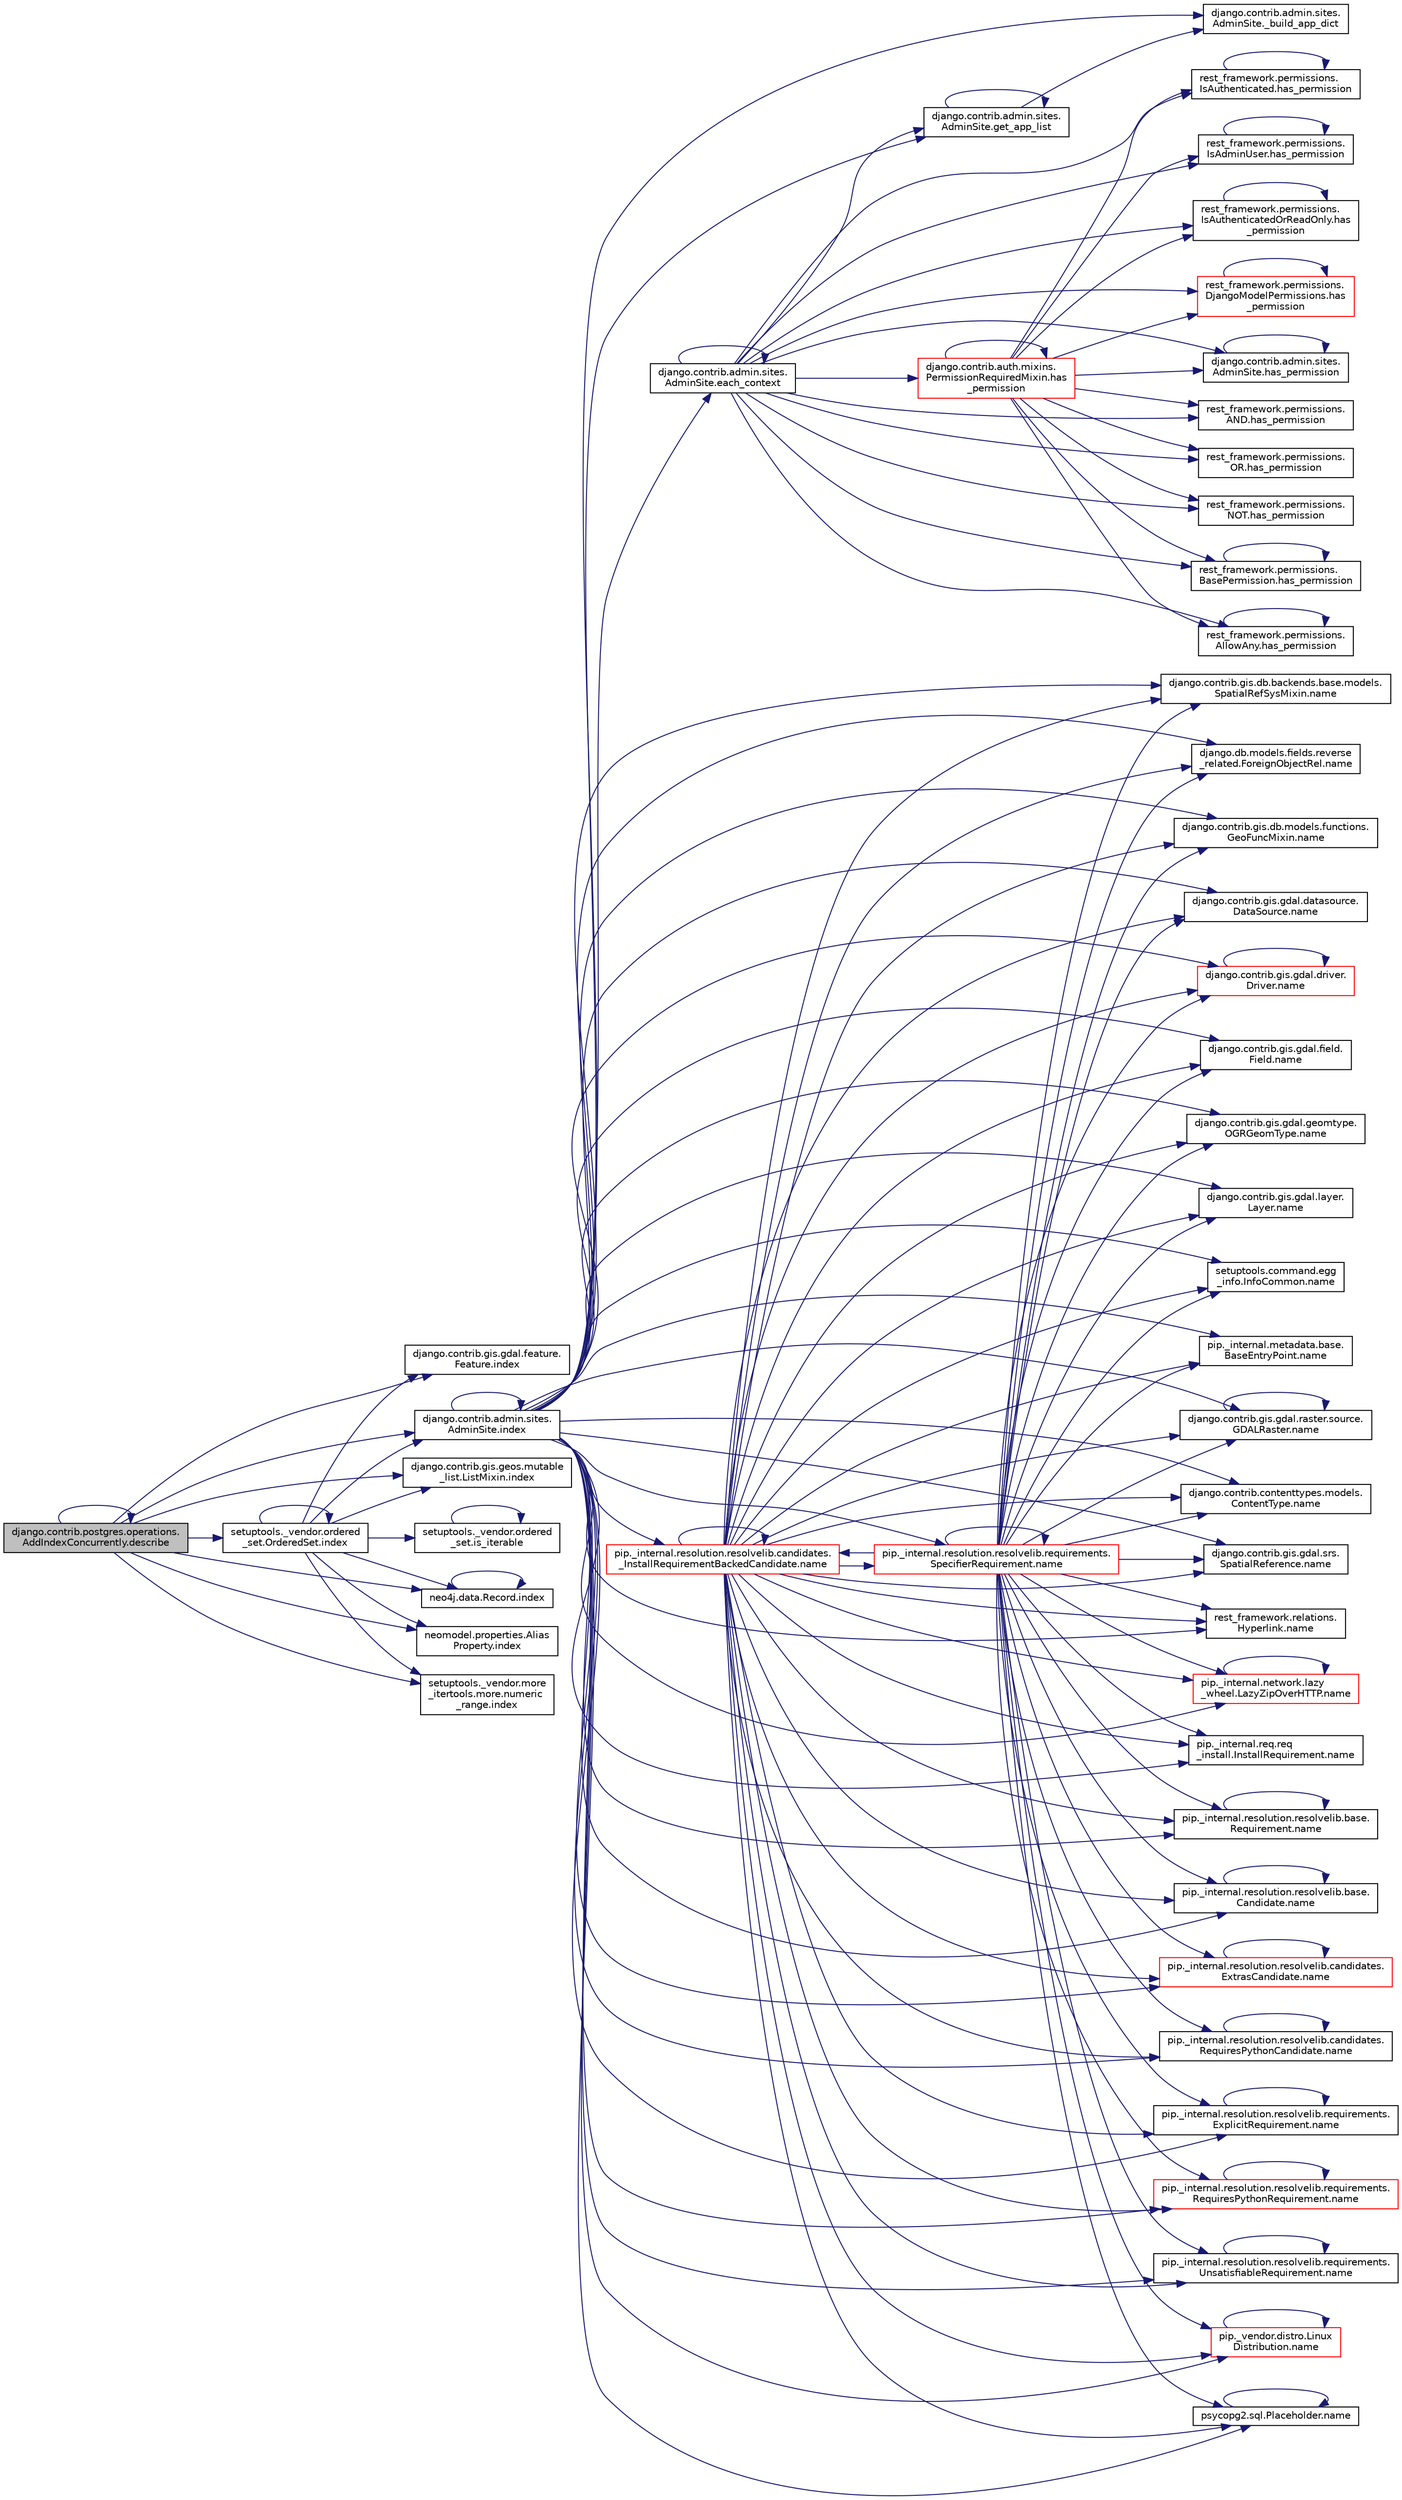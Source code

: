 digraph "django.contrib.postgres.operations.AddIndexConcurrently.describe"
{
 // LATEX_PDF_SIZE
  edge [fontname="Helvetica",fontsize="10",labelfontname="Helvetica",labelfontsize="10"];
  node [fontname="Helvetica",fontsize="10",shape=record];
  rankdir="LR";
  Node1 [label="django.contrib.postgres.operations.\lAddIndexConcurrently.describe",height=0.2,width=0.4,color="black", fillcolor="grey75", style="filled", fontcolor="black",tooltip=" "];
  Node1 -> Node1 [color="midnightblue",fontsize="10",style="solid",fontname="Helvetica"];
  Node1 -> Node2 [color="midnightblue",fontsize="10",style="solid",fontname="Helvetica"];
  Node2 [label="django.contrib.gis.gdal.feature.\lFeature.index",height=0.2,width=0.4,color="black", fillcolor="white", style="filled",URL="$db/d34/classdjango_1_1contrib_1_1gis_1_1gdal_1_1feature_1_1_feature.html#a128ae0b6147fb55a5c5bc777caa15d50",tooltip=" "];
  Node1 -> Node3 [color="midnightblue",fontsize="10",style="solid",fontname="Helvetica"];
  Node3 [label="django.contrib.admin.sites.\lAdminSite.index",height=0.2,width=0.4,color="black", fillcolor="white", style="filled",URL="$df/dba/classdjango_1_1contrib_1_1admin_1_1sites_1_1_admin_site.html#a114200436dcab5d292516d7454298630",tooltip=" "];
  Node3 -> Node4 [color="midnightblue",fontsize="10",style="solid",fontname="Helvetica"];
  Node4 [label="django.contrib.admin.sites.\lAdminSite._build_app_dict",height=0.2,width=0.4,color="black", fillcolor="white", style="filled",URL="$df/dba/classdjango_1_1contrib_1_1admin_1_1sites_1_1_admin_site.html#a88d6a17ea090acca719eef207e4a9049",tooltip=" "];
  Node3 -> Node5 [color="midnightblue",fontsize="10",style="solid",fontname="Helvetica"];
  Node5 [label="django.contrib.admin.sites.\lAdminSite.each_context",height=0.2,width=0.4,color="black", fillcolor="white", style="filled",URL="$df/dba/classdjango_1_1contrib_1_1admin_1_1sites_1_1_admin_site.html#a9827cf8301d5677e42aa917686ac0af8",tooltip=" "];
  Node5 -> Node5 [color="midnightblue",fontsize="10",style="solid",fontname="Helvetica"];
  Node5 -> Node6 [color="midnightblue",fontsize="10",style="solid",fontname="Helvetica"];
  Node6 [label="django.contrib.admin.sites.\lAdminSite.get_app_list",height=0.2,width=0.4,color="black", fillcolor="white", style="filled",URL="$df/dba/classdjango_1_1contrib_1_1admin_1_1sites_1_1_admin_site.html#aaa5c674a03b5aa9795ffc15af2c041c1",tooltip=" "];
  Node6 -> Node4 [color="midnightblue",fontsize="10",style="solid",fontname="Helvetica"];
  Node6 -> Node6 [color="midnightblue",fontsize="10",style="solid",fontname="Helvetica"];
  Node5 -> Node7 [color="midnightblue",fontsize="10",style="solid",fontname="Helvetica"];
  Node7 [label="django.contrib.auth.mixins.\lPermissionRequiredMixin.has\l_permission",height=0.2,width=0.4,color="red", fillcolor="white", style="filled",URL="$d7/dfe/classdjango_1_1contrib_1_1auth_1_1mixins_1_1_permission_required_mixin.html#a2809e8d2b78dee31ff0953c9e8852f26",tooltip=" "];
  Node7 -> Node7 [color="midnightblue",fontsize="10",style="solid",fontname="Helvetica"];
  Node7 -> Node10 [color="midnightblue",fontsize="10",style="solid",fontname="Helvetica"];
  Node10 [label="django.contrib.admin.sites.\lAdminSite.has_permission",height=0.2,width=0.4,color="black", fillcolor="white", style="filled",URL="$df/dba/classdjango_1_1contrib_1_1admin_1_1sites_1_1_admin_site.html#a819e45e7b85134938b9062037ad0e5cb",tooltip=" "];
  Node10 -> Node10 [color="midnightblue",fontsize="10",style="solid",fontname="Helvetica"];
  Node7 -> Node11 [color="midnightblue",fontsize="10",style="solid",fontname="Helvetica"];
  Node11 [label="rest_framework.permissions.\lAND.has_permission",height=0.2,width=0.4,color="black", fillcolor="white", style="filled",URL="$d1/d16/classrest__framework_1_1permissions_1_1_a_n_d.html#a5f37ff9ed0b91c7797fac563a152965e",tooltip=" "];
  Node7 -> Node12 [color="midnightblue",fontsize="10",style="solid",fontname="Helvetica"];
  Node12 [label="rest_framework.permissions.\lOR.has_permission",height=0.2,width=0.4,color="black", fillcolor="white", style="filled",URL="$de/d73/classrest__framework_1_1permissions_1_1_o_r.html#ac1d18779f75dcdda5aa938abad09e5e2",tooltip=" "];
  Node7 -> Node13 [color="midnightblue",fontsize="10",style="solid",fontname="Helvetica"];
  Node13 [label="rest_framework.permissions.\lNOT.has_permission",height=0.2,width=0.4,color="black", fillcolor="white", style="filled",URL="$d2/d39/classrest__framework_1_1permissions_1_1_n_o_t.html#aff4796cbed689e89079b9c8b729530b5",tooltip=" "];
  Node7 -> Node14 [color="midnightblue",fontsize="10",style="solid",fontname="Helvetica"];
  Node14 [label="rest_framework.permissions.\lBasePermission.has_permission",height=0.2,width=0.4,color="black", fillcolor="white", style="filled",URL="$dc/dda/classrest__framework_1_1permissions_1_1_base_permission.html#a97ee09c8f2fa7eff12125d4a4edb8f95",tooltip=" "];
  Node14 -> Node14 [color="midnightblue",fontsize="10",style="solid",fontname="Helvetica"];
  Node7 -> Node15 [color="midnightblue",fontsize="10",style="solid",fontname="Helvetica"];
  Node15 [label="rest_framework.permissions.\lAllowAny.has_permission",height=0.2,width=0.4,color="black", fillcolor="white", style="filled",URL="$d3/da5/classrest__framework_1_1permissions_1_1_allow_any.html#a275fbb1ca1aefaf0153eb47974f1bbb9",tooltip=" "];
  Node15 -> Node15 [color="midnightblue",fontsize="10",style="solid",fontname="Helvetica"];
  Node7 -> Node16 [color="midnightblue",fontsize="10",style="solid",fontname="Helvetica"];
  Node16 [label="rest_framework.permissions.\lIsAuthenticated.has_permission",height=0.2,width=0.4,color="black", fillcolor="white", style="filled",URL="$dc/d67/classrest__framework_1_1permissions_1_1_is_authenticated.html#af8e76fc853371348817971fa23330013",tooltip=" "];
  Node16 -> Node16 [color="midnightblue",fontsize="10",style="solid",fontname="Helvetica"];
  Node7 -> Node17 [color="midnightblue",fontsize="10",style="solid",fontname="Helvetica"];
  Node17 [label="rest_framework.permissions.\lIsAdminUser.has_permission",height=0.2,width=0.4,color="black", fillcolor="white", style="filled",URL="$db/da4/classrest__framework_1_1permissions_1_1_is_admin_user.html#a0c2c986667cdd56a4aaa9aefedabf24c",tooltip=" "];
  Node17 -> Node17 [color="midnightblue",fontsize="10",style="solid",fontname="Helvetica"];
  Node7 -> Node18 [color="midnightblue",fontsize="10",style="solid",fontname="Helvetica"];
  Node18 [label="rest_framework.permissions.\lIsAuthenticatedOrReadOnly.has\l_permission",height=0.2,width=0.4,color="black", fillcolor="white", style="filled",URL="$d1/d57/classrest__framework_1_1permissions_1_1_is_authenticated_or_read_only.html#a0218322d1e7d5d18187b633c32227935",tooltip=" "];
  Node18 -> Node18 [color="midnightblue",fontsize="10",style="solid",fontname="Helvetica"];
  Node7 -> Node19 [color="midnightblue",fontsize="10",style="solid",fontname="Helvetica"];
  Node19 [label="rest_framework.permissions.\lDjangoModelPermissions.has\l_permission",height=0.2,width=0.4,color="red", fillcolor="white", style="filled",URL="$da/dc8/classrest__framework_1_1permissions_1_1_django_model_permissions.html#a8563be2a0f97715c94ec7e7007e3e3d0",tooltip=" "];
  Node19 -> Node19 [color="midnightblue",fontsize="10",style="solid",fontname="Helvetica"];
  Node5 -> Node10 [color="midnightblue",fontsize="10",style="solid",fontname="Helvetica"];
  Node5 -> Node11 [color="midnightblue",fontsize="10",style="solid",fontname="Helvetica"];
  Node5 -> Node12 [color="midnightblue",fontsize="10",style="solid",fontname="Helvetica"];
  Node5 -> Node13 [color="midnightblue",fontsize="10",style="solid",fontname="Helvetica"];
  Node5 -> Node14 [color="midnightblue",fontsize="10",style="solid",fontname="Helvetica"];
  Node5 -> Node15 [color="midnightblue",fontsize="10",style="solid",fontname="Helvetica"];
  Node5 -> Node16 [color="midnightblue",fontsize="10",style="solid",fontname="Helvetica"];
  Node5 -> Node17 [color="midnightblue",fontsize="10",style="solid",fontname="Helvetica"];
  Node5 -> Node18 [color="midnightblue",fontsize="10",style="solid",fontname="Helvetica"];
  Node5 -> Node19 [color="midnightblue",fontsize="10",style="solid",fontname="Helvetica"];
  Node3 -> Node6 [color="midnightblue",fontsize="10",style="solid",fontname="Helvetica"];
  Node3 -> Node3 [color="midnightblue",fontsize="10",style="solid",fontname="Helvetica"];
  Node3 -> Node394 [color="midnightblue",fontsize="10",style="solid",fontname="Helvetica"];
  Node394 [label="django.contrib.contenttypes.models.\lContentType.name",height=0.2,width=0.4,color="black", fillcolor="white", style="filled",URL="$d6/d20/classdjango_1_1contrib_1_1contenttypes_1_1models_1_1_content_type.html#a1577e45d8940ca8ce7032df05c0920f1",tooltip=" "];
  Node3 -> Node395 [color="midnightblue",fontsize="10",style="solid",fontname="Helvetica"];
  Node395 [label="django.contrib.gis.db.backends.base.models.\lSpatialRefSysMixin.name",height=0.2,width=0.4,color="black", fillcolor="white", style="filled",URL="$d5/d73/classdjango_1_1contrib_1_1gis_1_1db_1_1backends_1_1base_1_1models_1_1_spatial_ref_sys_mixin.html#a502460564fa7a935d8bb5aea6cbce4b9",tooltip=" "];
  Node3 -> Node396 [color="midnightblue",fontsize="10",style="solid",fontname="Helvetica"];
  Node396 [label="django.contrib.gis.db.models.functions.\lGeoFuncMixin.name",height=0.2,width=0.4,color="black", fillcolor="white", style="filled",URL="$d4/d5c/classdjango_1_1contrib_1_1gis_1_1db_1_1models_1_1functions_1_1_geo_func_mixin.html#a9a6993ec9126211670ca7087359b8c6a",tooltip=" "];
  Node3 -> Node397 [color="midnightblue",fontsize="10",style="solid",fontname="Helvetica"];
  Node397 [label="django.contrib.gis.gdal.datasource.\lDataSource.name",height=0.2,width=0.4,color="black", fillcolor="white", style="filled",URL="$db/d7b/classdjango_1_1contrib_1_1gis_1_1gdal_1_1datasource_1_1_data_source.html#af2cbfd1f4ceeb82b6f7c29a705555d8e",tooltip=" "];
  Node3 -> Node398 [color="midnightblue",fontsize="10",style="solid",fontname="Helvetica"];
  Node398 [label="django.contrib.gis.gdal.driver.\lDriver.name",height=0.2,width=0.4,color="red", fillcolor="white", style="filled",URL="$d5/df2/classdjango_1_1contrib_1_1gis_1_1gdal_1_1driver_1_1_driver.html#ab25b5eea93459ca8e05dc329ef537f1b",tooltip=" "];
  Node398 -> Node398 [color="midnightblue",fontsize="10",style="solid",fontname="Helvetica"];
  Node3 -> Node399 [color="midnightblue",fontsize="10",style="solid",fontname="Helvetica"];
  Node399 [label="django.contrib.gis.gdal.field.\lField.name",height=0.2,width=0.4,color="black", fillcolor="white", style="filled",URL="$d8/d65/classdjango_1_1contrib_1_1gis_1_1gdal_1_1field_1_1_field.html#a52ccad95ad1a0fae1ef80beb9a6c838b",tooltip=" "];
  Node3 -> Node400 [color="midnightblue",fontsize="10",style="solid",fontname="Helvetica"];
  Node400 [label="django.contrib.gis.gdal.geomtype.\lOGRGeomType.name",height=0.2,width=0.4,color="black", fillcolor="white", style="filled",URL="$dc/d9c/classdjango_1_1contrib_1_1gis_1_1gdal_1_1geomtype_1_1_o_g_r_geom_type.html#a80a6f16d4e7014ca3adac92432f148b2",tooltip=" "];
  Node3 -> Node401 [color="midnightblue",fontsize="10",style="solid",fontname="Helvetica"];
  Node401 [label="django.contrib.gis.gdal.layer.\lLayer.name",height=0.2,width=0.4,color="black", fillcolor="white", style="filled",URL="$d9/d84/classdjango_1_1contrib_1_1gis_1_1gdal_1_1layer_1_1_layer.html#a64c4f09deeb5dd93a1f82a986e090581",tooltip=" "];
  Node3 -> Node402 [color="midnightblue",fontsize="10",style="solid",fontname="Helvetica"];
  Node402 [label="django.contrib.gis.gdal.raster.source.\lGDALRaster.name",height=0.2,width=0.4,color="black", fillcolor="white", style="filled",URL="$db/dff/classdjango_1_1contrib_1_1gis_1_1gdal_1_1raster_1_1source_1_1_g_d_a_l_raster.html#adc147e651b853c17a0d6abe3be9da7a9",tooltip=" "];
  Node402 -> Node402 [color="midnightblue",fontsize="10",style="solid",fontname="Helvetica"];
  Node3 -> Node403 [color="midnightblue",fontsize="10",style="solid",fontname="Helvetica"];
  Node403 [label="django.contrib.gis.gdal.srs.\lSpatialReference.name",height=0.2,width=0.4,color="black", fillcolor="white", style="filled",URL="$d7/dda/classdjango_1_1contrib_1_1gis_1_1gdal_1_1srs_1_1_spatial_reference.html#aba72b97da57e6f07b85d53ff618798e3",tooltip=" "];
  Node3 -> Node404 [color="midnightblue",fontsize="10",style="solid",fontname="Helvetica"];
  Node404 [label="django.db.models.fields.reverse\l_related.ForeignObjectRel.name",height=0.2,width=0.4,color="black", fillcolor="white", style="filled",URL="$d3/da4/classdjango_1_1db_1_1models_1_1fields_1_1reverse__related_1_1_foreign_object_rel.html#aacda3a6a71b37c6422fbc200f0b0225a",tooltip=" "];
  Node3 -> Node405 [color="midnightblue",fontsize="10",style="solid",fontname="Helvetica"];
  Node405 [label="pip._internal.metadata.base.\lBaseEntryPoint.name",height=0.2,width=0.4,color="black", fillcolor="white", style="filled",URL="$d1/d78/classpip_1_1__internal_1_1metadata_1_1base_1_1_base_entry_point.html#acd0c7299966258aeb0876da26520233d",tooltip=" "];
  Node3 -> Node406 [color="midnightblue",fontsize="10",style="solid",fontname="Helvetica"];
  Node406 [label="pip._internal.network.lazy\l_wheel.LazyZipOverHTTP.name",height=0.2,width=0.4,color="red", fillcolor="white", style="filled",URL="$df/d67/classpip_1_1__internal_1_1network_1_1lazy__wheel_1_1_lazy_zip_over_h_t_t_p.html#a59403bb703d375caa6c1dda7573257a1",tooltip=" "];
  Node406 -> Node406 [color="midnightblue",fontsize="10",style="solid",fontname="Helvetica"];
  Node3 -> Node407 [color="midnightblue",fontsize="10",style="solid",fontname="Helvetica"];
  Node407 [label="pip._internal.req.req\l_install.InstallRequirement.name",height=0.2,width=0.4,color="black", fillcolor="white", style="filled",URL="$d2/daa/classpip_1_1__internal_1_1req_1_1req__install_1_1_install_requirement.html#a6b019e16ae98576ae64c68e0f5824e34",tooltip=" "];
  Node3 -> Node408 [color="midnightblue",fontsize="10",style="solid",fontname="Helvetica"];
  Node408 [label="pip._internal.resolution.resolvelib.base.\lRequirement.name",height=0.2,width=0.4,color="black", fillcolor="white", style="filled",URL="$d7/d6d/classpip_1_1__internal_1_1resolution_1_1resolvelib_1_1base_1_1_requirement.html#a013752876d4b3521f3a087987b443d90",tooltip=" "];
  Node408 -> Node408 [color="midnightblue",fontsize="10",style="solid",fontname="Helvetica"];
  Node3 -> Node409 [color="midnightblue",fontsize="10",style="solid",fontname="Helvetica"];
  Node409 [label="pip._internal.resolution.resolvelib.base.\lCandidate.name",height=0.2,width=0.4,color="black", fillcolor="white", style="filled",URL="$db/d18/classpip_1_1__internal_1_1resolution_1_1resolvelib_1_1base_1_1_candidate.html#a7000e68e912182072a011f9df0c142ee",tooltip=" "];
  Node409 -> Node409 [color="midnightblue",fontsize="10",style="solid",fontname="Helvetica"];
  Node3 -> Node410 [color="midnightblue",fontsize="10",style="solid",fontname="Helvetica"];
  Node410 [label="pip._internal.resolution.resolvelib.candidates.\l_InstallRequirementBackedCandidate.name",height=0.2,width=0.4,color="red", fillcolor="white", style="filled",URL="$dc/d03/classpip_1_1__internal_1_1resolution_1_1resolvelib_1_1candidates_1_1___install_requirement_backed_candidate.html#a1538a825241b855a4abf51d6bf616cde",tooltip=" "];
  Node410 -> Node394 [color="midnightblue",fontsize="10",style="solid",fontname="Helvetica"];
  Node410 -> Node395 [color="midnightblue",fontsize="10",style="solid",fontname="Helvetica"];
  Node410 -> Node396 [color="midnightblue",fontsize="10",style="solid",fontname="Helvetica"];
  Node410 -> Node397 [color="midnightblue",fontsize="10",style="solid",fontname="Helvetica"];
  Node410 -> Node398 [color="midnightblue",fontsize="10",style="solid",fontname="Helvetica"];
  Node410 -> Node399 [color="midnightblue",fontsize="10",style="solid",fontname="Helvetica"];
  Node410 -> Node400 [color="midnightblue",fontsize="10",style="solid",fontname="Helvetica"];
  Node410 -> Node401 [color="midnightblue",fontsize="10",style="solid",fontname="Helvetica"];
  Node410 -> Node402 [color="midnightblue",fontsize="10",style="solid",fontname="Helvetica"];
  Node410 -> Node403 [color="midnightblue",fontsize="10",style="solid",fontname="Helvetica"];
  Node410 -> Node404 [color="midnightblue",fontsize="10",style="solid",fontname="Helvetica"];
  Node410 -> Node405 [color="midnightblue",fontsize="10",style="solid",fontname="Helvetica"];
  Node410 -> Node406 [color="midnightblue",fontsize="10",style="solid",fontname="Helvetica"];
  Node410 -> Node407 [color="midnightblue",fontsize="10",style="solid",fontname="Helvetica"];
  Node410 -> Node408 [color="midnightblue",fontsize="10",style="solid",fontname="Helvetica"];
  Node410 -> Node409 [color="midnightblue",fontsize="10",style="solid",fontname="Helvetica"];
  Node410 -> Node410 [color="midnightblue",fontsize="10",style="solid",fontname="Helvetica"];
  Node410 -> Node419 [color="midnightblue",fontsize="10",style="solid",fontname="Helvetica"];
  Node419 [label="pip._internal.resolution.resolvelib.candidates.\lExtrasCandidate.name",height=0.2,width=0.4,color="red", fillcolor="white", style="filled",URL="$d8/df7/classpip_1_1__internal_1_1resolution_1_1resolvelib_1_1candidates_1_1_extras_candidate.html#a6e13b1ab724cd7af8b22cadb37352b31",tooltip=" "];
  Node419 -> Node419 [color="midnightblue",fontsize="10",style="solid",fontname="Helvetica"];
  Node410 -> Node422 [color="midnightblue",fontsize="10",style="solid",fontname="Helvetica"];
  Node422 [label="pip._internal.resolution.resolvelib.candidates.\lRequiresPythonCandidate.name",height=0.2,width=0.4,color="black", fillcolor="white", style="filled",URL="$db/d0a/classpip_1_1__internal_1_1resolution_1_1resolvelib_1_1candidates_1_1_requires_python_candidate.html#aeff13058676b07d1b67feed53749d838",tooltip=" "];
  Node422 -> Node422 [color="midnightblue",fontsize="10",style="solid",fontname="Helvetica"];
  Node410 -> Node423 [color="midnightblue",fontsize="10",style="solid",fontname="Helvetica"];
  Node423 [label="pip._internal.resolution.resolvelib.requirements.\lExplicitRequirement.name",height=0.2,width=0.4,color="black", fillcolor="white", style="filled",URL="$d3/d28/classpip_1_1__internal_1_1resolution_1_1resolvelib_1_1requirements_1_1_explicit_requirement.html#a3e8f9b07c17be864b1a90cc2f5e87b35",tooltip=" "];
  Node423 -> Node423 [color="midnightblue",fontsize="10",style="solid",fontname="Helvetica"];
  Node410 -> Node424 [color="midnightblue",fontsize="10",style="solid",fontname="Helvetica"];
  Node424 [label="pip._internal.resolution.resolvelib.requirements.\lSpecifierRequirement.name",height=0.2,width=0.4,color="red", fillcolor="white", style="filled",URL="$d5/dce/classpip_1_1__internal_1_1resolution_1_1resolvelib_1_1requirements_1_1_specifier_requirement.html#af2ae64f787d166605910d13457564fd9",tooltip=" "];
  Node424 -> Node394 [color="midnightblue",fontsize="10",style="solid",fontname="Helvetica"];
  Node424 -> Node395 [color="midnightblue",fontsize="10",style="solid",fontname="Helvetica"];
  Node424 -> Node396 [color="midnightblue",fontsize="10",style="solid",fontname="Helvetica"];
  Node424 -> Node397 [color="midnightblue",fontsize="10",style="solid",fontname="Helvetica"];
  Node424 -> Node398 [color="midnightblue",fontsize="10",style="solid",fontname="Helvetica"];
  Node424 -> Node399 [color="midnightblue",fontsize="10",style="solid",fontname="Helvetica"];
  Node424 -> Node400 [color="midnightblue",fontsize="10",style="solid",fontname="Helvetica"];
  Node424 -> Node401 [color="midnightblue",fontsize="10",style="solid",fontname="Helvetica"];
  Node424 -> Node402 [color="midnightblue",fontsize="10",style="solid",fontname="Helvetica"];
  Node424 -> Node403 [color="midnightblue",fontsize="10",style="solid",fontname="Helvetica"];
  Node424 -> Node404 [color="midnightblue",fontsize="10",style="solid",fontname="Helvetica"];
  Node424 -> Node405 [color="midnightblue",fontsize="10",style="solid",fontname="Helvetica"];
  Node424 -> Node406 [color="midnightblue",fontsize="10",style="solid",fontname="Helvetica"];
  Node424 -> Node407 [color="midnightblue",fontsize="10",style="solid",fontname="Helvetica"];
  Node424 -> Node408 [color="midnightblue",fontsize="10",style="solid",fontname="Helvetica"];
  Node424 -> Node409 [color="midnightblue",fontsize="10",style="solid",fontname="Helvetica"];
  Node424 -> Node410 [color="midnightblue",fontsize="10",style="solid",fontname="Helvetica"];
  Node424 -> Node419 [color="midnightblue",fontsize="10",style="solid",fontname="Helvetica"];
  Node424 -> Node422 [color="midnightblue",fontsize="10",style="solid",fontname="Helvetica"];
  Node424 -> Node423 [color="midnightblue",fontsize="10",style="solid",fontname="Helvetica"];
  Node424 -> Node424 [color="midnightblue",fontsize="10",style="solid",fontname="Helvetica"];
  Node424 -> Node425 [color="midnightblue",fontsize="10",style="solid",fontname="Helvetica"];
  Node425 [label="pip._internal.resolution.resolvelib.requirements.\lRequiresPythonRequirement.name",height=0.2,width=0.4,color="red", fillcolor="white", style="filled",URL="$d1/de6/classpip_1_1__internal_1_1resolution_1_1resolvelib_1_1requirements_1_1_requires_python_requirement.html#ac555e717a97ebb38cb2ad735939cf8b8",tooltip=" "];
  Node425 -> Node425 [color="midnightblue",fontsize="10",style="solid",fontname="Helvetica"];
  Node424 -> Node427 [color="midnightblue",fontsize="10",style="solid",fontname="Helvetica"];
  Node427 [label="pip._internal.resolution.resolvelib.requirements.\lUnsatisfiableRequirement.name",height=0.2,width=0.4,color="black", fillcolor="white", style="filled",URL="$df/d30/classpip_1_1__internal_1_1resolution_1_1resolvelib_1_1requirements_1_1_unsatisfiable_requirement.html#a78f7012fa925a93d5600232bf2bc9728",tooltip=" "];
  Node427 -> Node427 [color="midnightblue",fontsize="10",style="solid",fontname="Helvetica"];
  Node424 -> Node133 [color="midnightblue",fontsize="10",style="solid",fontname="Helvetica"];
  Node133 [label="pip._vendor.distro.Linux\lDistribution.name",height=0.2,width=0.4,color="red", fillcolor="white", style="filled",URL="$db/dc1/classpip_1_1__vendor_1_1distro_1_1_linux_distribution.html#a7bbcbb9f1bf561b231f594b5bb251dbc",tooltip=" "];
  Node133 -> Node133 [color="midnightblue",fontsize="10",style="solid",fontname="Helvetica"];
  Node424 -> Node428 [color="midnightblue",fontsize="10",style="solid",fontname="Helvetica"];
  Node428 [label="psycopg2.sql.Placeholder.name",height=0.2,width=0.4,color="black", fillcolor="white", style="filled",URL="$dc/d33/classpsycopg2_1_1sql_1_1_placeholder.html#a865e1b1e7f839dadb22b2c4513ed1f86",tooltip=" "];
  Node428 -> Node428 [color="midnightblue",fontsize="10",style="solid",fontname="Helvetica"];
  Node424 -> Node429 [color="midnightblue",fontsize="10",style="solid",fontname="Helvetica"];
  Node429 [label="rest_framework.relations.\lHyperlink.name",height=0.2,width=0.4,color="black", fillcolor="white", style="filled",URL="$d2/d10/classrest__framework_1_1relations_1_1_hyperlink.html#aa8a58ea5a04caa55484ff709398630c2",tooltip=" "];
  Node424 -> Node430 [color="midnightblue",fontsize="10",style="solid",fontname="Helvetica"];
  Node430 [label="setuptools.command.egg\l_info.InfoCommon.name",height=0.2,width=0.4,color="black", fillcolor="white", style="filled",URL="$d5/dfc/classsetuptools_1_1command_1_1egg__info_1_1_info_common.html#a13f1532df6e92fbd8ae68eb480808db2",tooltip=" "];
  Node410 -> Node425 [color="midnightblue",fontsize="10",style="solid",fontname="Helvetica"];
  Node410 -> Node427 [color="midnightblue",fontsize="10",style="solid",fontname="Helvetica"];
  Node410 -> Node133 [color="midnightblue",fontsize="10",style="solid",fontname="Helvetica"];
  Node410 -> Node428 [color="midnightblue",fontsize="10",style="solid",fontname="Helvetica"];
  Node410 -> Node429 [color="midnightblue",fontsize="10",style="solid",fontname="Helvetica"];
  Node410 -> Node430 [color="midnightblue",fontsize="10",style="solid",fontname="Helvetica"];
  Node3 -> Node419 [color="midnightblue",fontsize="10",style="solid",fontname="Helvetica"];
  Node3 -> Node422 [color="midnightblue",fontsize="10",style="solid",fontname="Helvetica"];
  Node3 -> Node423 [color="midnightblue",fontsize="10",style="solid",fontname="Helvetica"];
  Node3 -> Node424 [color="midnightblue",fontsize="10",style="solid",fontname="Helvetica"];
  Node3 -> Node425 [color="midnightblue",fontsize="10",style="solid",fontname="Helvetica"];
  Node3 -> Node427 [color="midnightblue",fontsize="10",style="solid",fontname="Helvetica"];
  Node3 -> Node133 [color="midnightblue",fontsize="10",style="solid",fontname="Helvetica"];
  Node3 -> Node428 [color="midnightblue",fontsize="10",style="solid",fontname="Helvetica"];
  Node3 -> Node429 [color="midnightblue",fontsize="10",style="solid",fontname="Helvetica"];
  Node3 -> Node430 [color="midnightblue",fontsize="10",style="solid",fontname="Helvetica"];
  Node1 -> Node475 [color="midnightblue",fontsize="10",style="solid",fontname="Helvetica"];
  Node475 [label="django.contrib.gis.geos.mutable\l_list.ListMixin.index",height=0.2,width=0.4,color="black", fillcolor="white", style="filled",URL="$d5/d0e/classdjango_1_1contrib_1_1gis_1_1geos_1_1mutable__list_1_1_list_mixin.html#a16f4b7c86157e81672a845a5b3789f2f",tooltip=" "];
  Node1 -> Node476 [color="midnightblue",fontsize="10",style="solid",fontname="Helvetica"];
  Node476 [label="neo4j.data.Record.index",height=0.2,width=0.4,color="black", fillcolor="white", style="filled",URL="$d8/da3/classneo4j_1_1data_1_1_record.html#aa340d7c2dc0ce8f84d5e69470775e708",tooltip=" "];
  Node476 -> Node476 [color="midnightblue",fontsize="10",style="solid",fontname="Helvetica"];
  Node1 -> Node477 [color="midnightblue",fontsize="10",style="solid",fontname="Helvetica"];
  Node477 [label="neomodel.properties.Alias\lProperty.index",height=0.2,width=0.4,color="black", fillcolor="white", style="filled",URL="$d6/d9b/classneomodel_1_1properties_1_1_alias_property.html#ab7dea421e530a092fc9bb794999cee6a",tooltip=" "];
  Node1 -> Node478 [color="midnightblue",fontsize="10",style="solid",fontname="Helvetica"];
  Node478 [label="setuptools._vendor.ordered\l_set.OrderedSet.index",height=0.2,width=0.4,color="black", fillcolor="white", style="filled",URL="$d0/d40/classsetuptools_1_1__vendor_1_1ordered__set_1_1_ordered_set.html#a4c9cbb502c5f54f77e574032bf66f9d6",tooltip=" "];
  Node478 -> Node477 [color="midnightblue",fontsize="10",style="solid",fontname="Helvetica"];
  Node478 -> Node2 [color="midnightblue",fontsize="10",style="solid",fontname="Helvetica"];
  Node478 -> Node3 [color="midnightblue",fontsize="10",style="solid",fontname="Helvetica"];
  Node478 -> Node476 [color="midnightblue",fontsize="10",style="solid",fontname="Helvetica"];
  Node478 -> Node478 [color="midnightblue",fontsize="10",style="solid",fontname="Helvetica"];
  Node478 -> Node475 [color="midnightblue",fontsize="10",style="solid",fontname="Helvetica"];
  Node478 -> Node479 [color="midnightblue",fontsize="10",style="solid",fontname="Helvetica"];
  Node479 [label="setuptools._vendor.more\l_itertools.more.numeric\l_range.index",height=0.2,width=0.4,color="black", fillcolor="white", style="filled",URL="$d2/d44/classsetuptools_1_1__vendor_1_1more__itertools_1_1more_1_1numeric__range.html#a394db59afc76561009e55b38d2254d97",tooltip=" "];
  Node478 -> Node480 [color="midnightblue",fontsize="10",style="solid",fontname="Helvetica"];
  Node480 [label="setuptools._vendor.ordered\l_set.is_iterable",height=0.2,width=0.4,color="black", fillcolor="white", style="filled",URL="$d1/d6b/namespacesetuptools_1_1__vendor_1_1ordered__set.html#a01beb552fed7ce9816e5ffcb877d9560",tooltip=" "];
  Node480 -> Node480 [color="midnightblue",fontsize="10",style="solid",fontname="Helvetica"];
  Node1 -> Node479 [color="midnightblue",fontsize="10",style="solid",fontname="Helvetica"];
}
